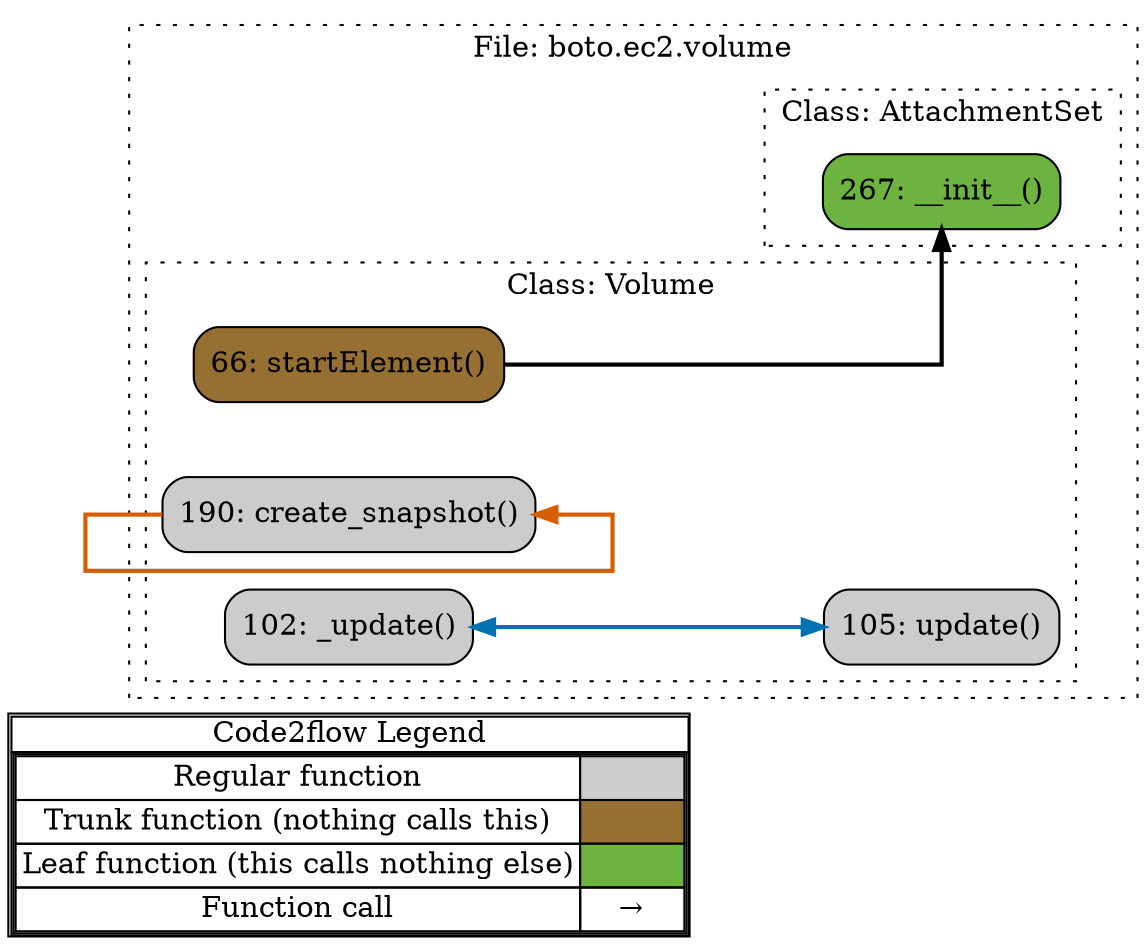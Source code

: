 digraph G {
concentrate=true;
splines="ortho";
rankdir="LR";
subgraph legend{
    rank = min;
    label = "legend";
    Legend [shape=none, margin=0, label = <
        <table cellspacing="0" cellpadding="0" border="1"><tr><td>Code2flow Legend</td></tr><tr><td>
        <table cellspacing="0">
        <tr><td>Regular function</td><td width="50px" bgcolor='#cccccc'></td></tr>
        <tr><td>Trunk function (nothing calls this)</td><td bgcolor='#966F33'></td></tr>
        <tr><td>Leaf function (this calls nothing else)</td><td bgcolor='#6db33f'></td></tr>
        <tr><td>Function call</td><td><font color='black'>&#8594;</font></td></tr>
        </table></td></tr></table>
        >];
}node_abdd6281 [label="267: __init__()" name="boto.ec2.volume::AttachmentSet.__init__" shape="rect" style="rounded,filled" fillcolor="#6db33f" ];
node_f0a84af5 [label="102: _update()" name="boto.ec2.volume::Volume._update" shape="rect" style="rounded,filled" fillcolor="#cccccc" ];
node_cef6f5c6 [label="190: create_snapshot()" name="boto.ec2.volume::Volume.create_snapshot" shape="rect" style="rounded,filled" fillcolor="#cccccc" ];
node_6fa7dd50 [label="66: startElement()" name="boto.ec2.volume::Volume.startElement" shape="rect" style="rounded,filled" fillcolor="#966F33" ];
node_2fc46304 [label="105: update()" name="boto.ec2.volume::Volume.update" shape="rect" style="rounded,filled" fillcolor="#cccccc" ];
node_f0a84af5 -> node_2fc46304 [color="#0072B2" penwidth="2"];
node_cef6f5c6 -> node_cef6f5c6 [color="#D55E00" penwidth="2"];
node_6fa7dd50 -> node_abdd6281 [color="#000000" penwidth="2"];
node_2fc46304 -> node_f0a84af5 [color="#F0E442" penwidth="2"];
subgraph cluster_75370924 {
    label="File: boto.ec2.volume";
    name="boto.ec2.volume";
    style="filled";
    graph[style=dotted];
    subgraph cluster_0b78cc37 {
        node_6fa7dd50 node_f0a84af5 node_2fc46304 node_cef6f5c6;
        label="Class: Volume";
        name="Volume";
        style="filled";
        graph[style=dotted];
    };
    subgraph cluster_21989002 {
        node_abdd6281;
        label="Class: AttachmentSet";
        name="AttachmentSet";
        style="filled";
        graph[style=dotted];
    };
};
}
